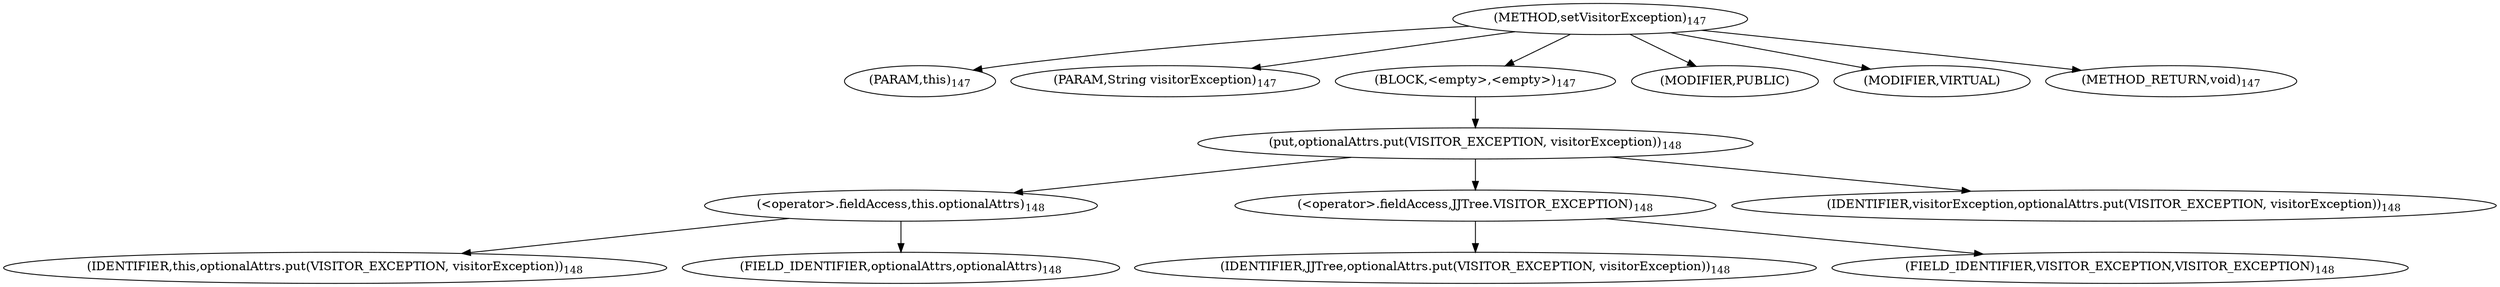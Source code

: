 digraph "setVisitorException" {  
"302" [label = <(METHOD,setVisitorException)<SUB>147</SUB>> ]
"303" [label = <(PARAM,this)<SUB>147</SUB>> ]
"304" [label = <(PARAM,String visitorException)<SUB>147</SUB>> ]
"305" [label = <(BLOCK,&lt;empty&gt;,&lt;empty&gt;)<SUB>147</SUB>> ]
"306" [label = <(put,optionalAttrs.put(VISITOR_EXCEPTION, visitorException))<SUB>148</SUB>> ]
"307" [label = <(&lt;operator&gt;.fieldAccess,this.optionalAttrs)<SUB>148</SUB>> ]
"308" [label = <(IDENTIFIER,this,optionalAttrs.put(VISITOR_EXCEPTION, visitorException))<SUB>148</SUB>> ]
"309" [label = <(FIELD_IDENTIFIER,optionalAttrs,optionalAttrs)<SUB>148</SUB>> ]
"310" [label = <(&lt;operator&gt;.fieldAccess,JJTree.VISITOR_EXCEPTION)<SUB>148</SUB>> ]
"311" [label = <(IDENTIFIER,JJTree,optionalAttrs.put(VISITOR_EXCEPTION, visitorException))<SUB>148</SUB>> ]
"312" [label = <(FIELD_IDENTIFIER,VISITOR_EXCEPTION,VISITOR_EXCEPTION)<SUB>148</SUB>> ]
"313" [label = <(IDENTIFIER,visitorException,optionalAttrs.put(VISITOR_EXCEPTION, visitorException))<SUB>148</SUB>> ]
"314" [label = <(MODIFIER,PUBLIC)> ]
"315" [label = <(MODIFIER,VIRTUAL)> ]
"316" [label = <(METHOD_RETURN,void)<SUB>147</SUB>> ]
  "302" -> "303" 
  "302" -> "304" 
  "302" -> "305" 
  "302" -> "314" 
  "302" -> "315" 
  "302" -> "316" 
  "305" -> "306" 
  "306" -> "307" 
  "306" -> "310" 
  "306" -> "313" 
  "307" -> "308" 
  "307" -> "309" 
  "310" -> "311" 
  "310" -> "312" 
}
